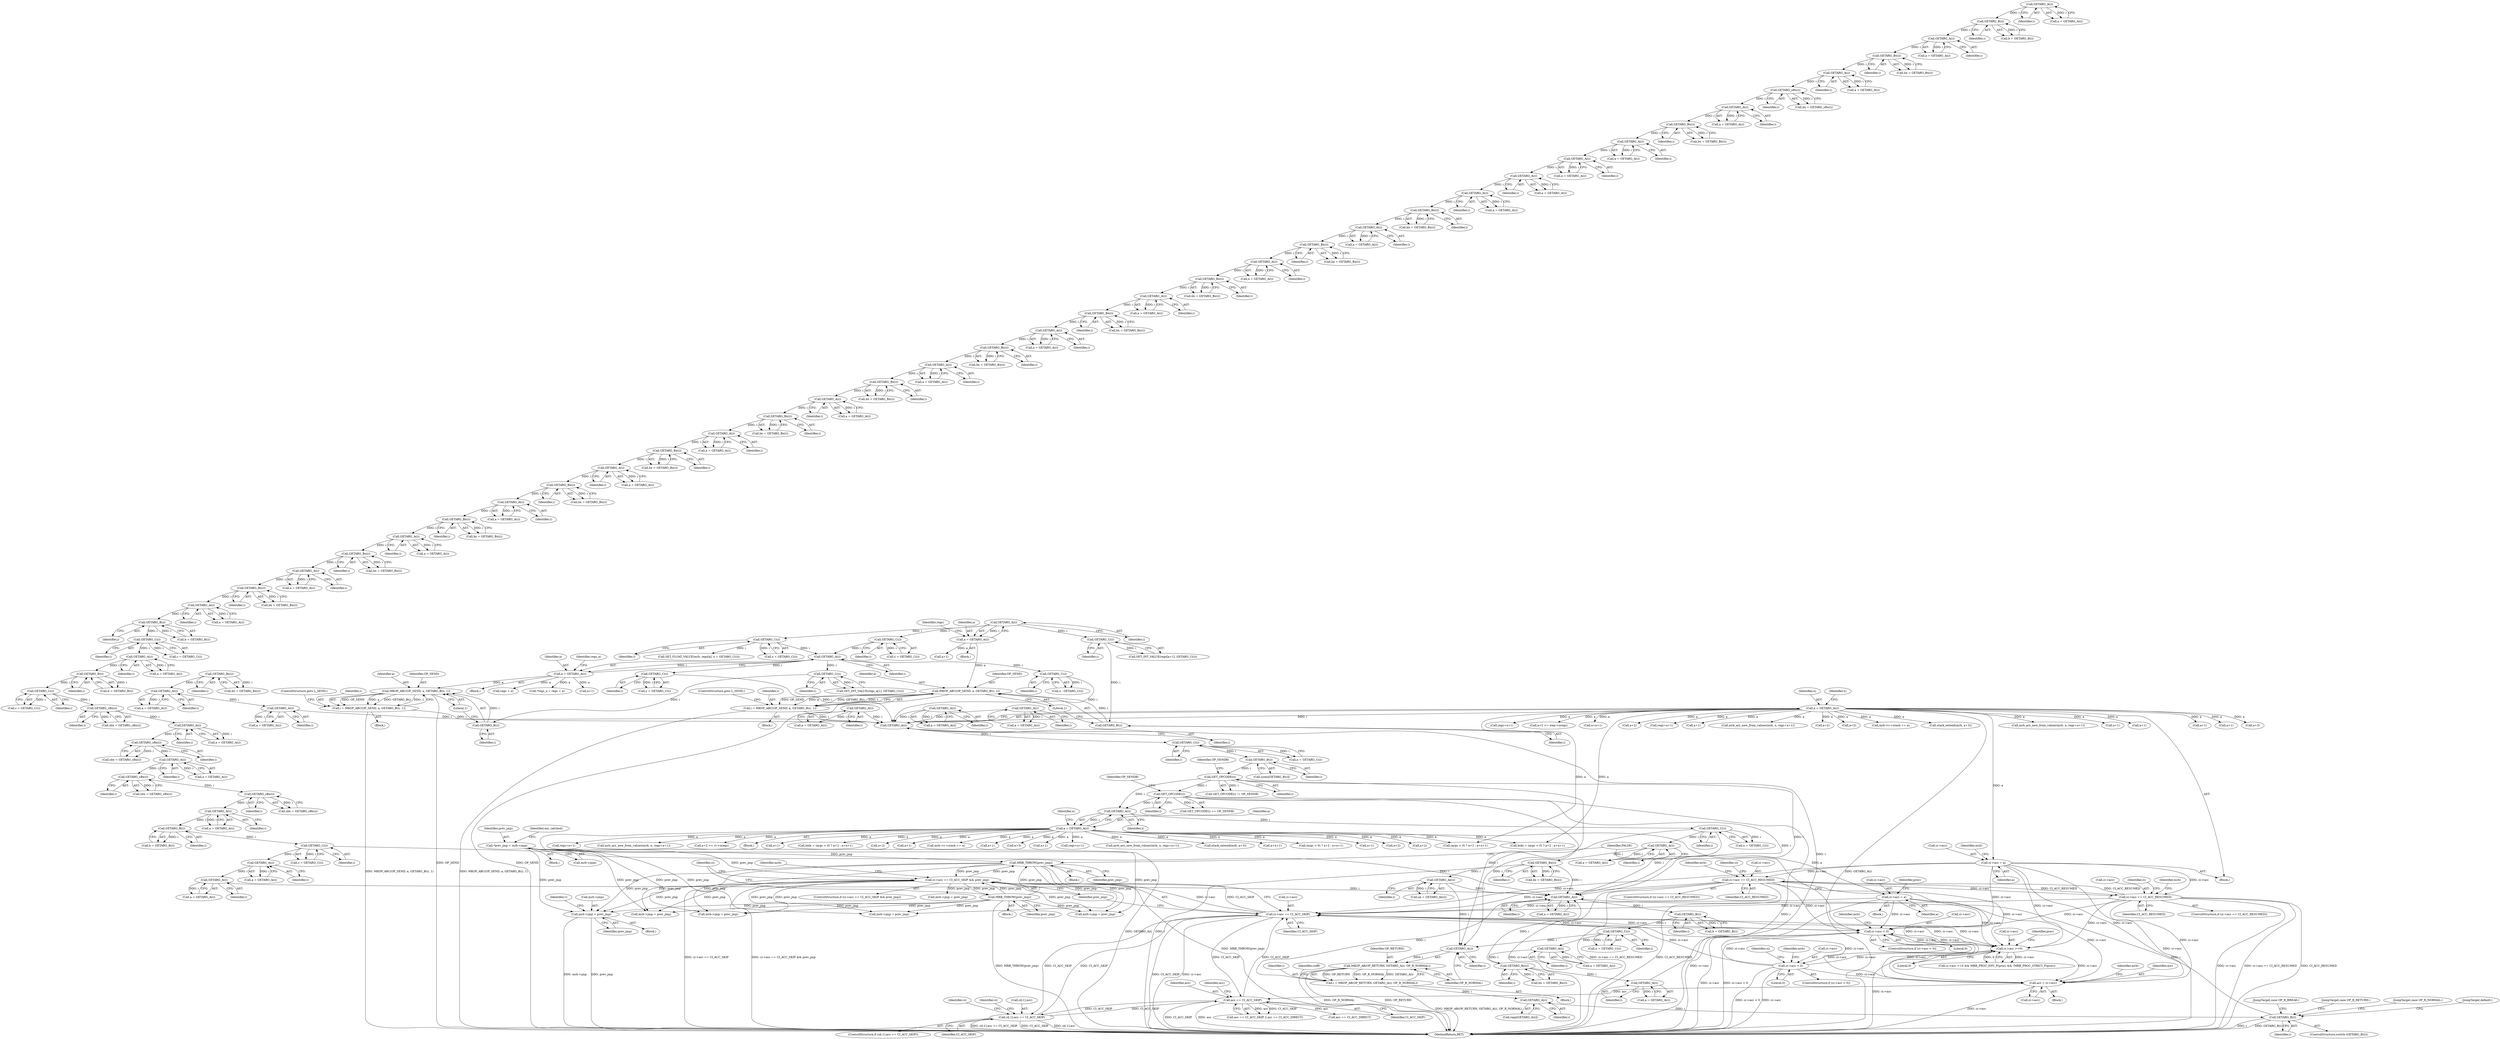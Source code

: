 digraph "0_mruby_1905091634a6a2925c911484434448e568330626@pointer" {
"1004433" [label="(Call,mrb->jmp = prev_jmp)"];
"1004236" [label="(Call,MRB_THROW(prev_jmp))"];
"1003679" [label="(Call,MRB_THROW(prev_jmp))"];
"1003666" [label="(Call,ci->acc == CI_ACC_SKIP && prev_jmp)"];
"1003667" [label="(Call,ci->acc == CI_ACC_SKIP)"];
"1004205" [label="(Call,ci->acc < 0)"];
"1001845" [label="(Call,ci->acc == CI_ACC_RESUMED)"];
"1001727" [label="(Call,ci->acc = a)"];
"1001449" [label="(Call,a = GETARG_A(i))"];
"1001451" [label="(Call,GETARG_A(i))"];
"1001438" [label="(Call,GETARG_A(i))"];
"1001225" [label="(Call,GETARG_A(i))"];
"1001117" [label="(Call,GETARG_Bx(i))"];
"1005565" [label="(Call,GETARG_C(i))"];
"1005539" [label="(Call,GETARG_A(i))"];
"1005513" [label="(Call,GETARG_C(i))"];
"1005448" [label="(Call,GETARG_A(i))"];
"1005468" [label="(Call,GETARG_C(i))"];
"1005620" [label="(Call,i = MKOP_ABC(OP_SEND, a, GETARG_B(i), 1))"];
"1005622" [label="(Call,MKOP_ABC(OP_SEND, a, GETARG_B(i), 1))"];
"1005537" [label="(Call,a = GETARG_A(i))"];
"1005625" [label="(Call,GETARG_B(i))"];
"1005618" [label="(Call,GETARG_C(i))"];
"1005357" [label="(Call,GETARG_A(i))"];
"1005525" [label="(Call,i = MKOP_ABC(OP_SEND, a, GETARG_B(i), 1))"];
"1005527" [label="(Call,MKOP_ABC(OP_SEND, a, GETARG_B(i), 1))"];
"1005446" [label="(Call,a = GETARG_A(i))"];
"1005530" [label="(Call,GETARG_B(i))"];
"1005523" [label="(Call,GETARG_C(i))"];
"1005610" [label="(Call,GETARG_C(i))"];
"1005065" [label="(Call,GETARG_A(i))"];
"1004897" [label="(Call,GETARG_A(i))"];
"1004774" [label="(Call,GETARG_Bx(i))"];
"1004769" [label="(Call,GETARG_A(i))"];
"1004510" [label="(Call,GETARG_C(i))"];
"1004505" [label="(Call,GETARG_B(i))"];
"1004500" [label="(Call,GETARG_A(i))"];
"1002797" [label="(Call,GETARG_Bx(i))"];
"1002792" [label="(Call,GETARG_A(i))"];
"1002253" [label="(Call,GETARG_C(i))"];
"1002248" [label="(Call,GETARG_A(i))"];
"1001515" [label="(Call,GET_OPCODE(i))"];
"1001500" [label="(Call,GETARG_B(i))"];
"1001456" [label="(Call,GETARG_C(i))"];
"1001801" [label="(Call,GET_OPCODE(i))"];
"1003041" [label="(Call,GETARG_Ax(i))"];
"1003500" [label="(Call,i = MKOP_AB(OP_RETURN, GETARG_A(i), OP_R_NORMAL))"];
"1003502" [label="(Call,MKOP_AB(OP_RETURN, GETARG_A(i), OP_R_NORMAL))"];
"1003504" [label="(Call,GETARG_A(i))"];
"1000999" [label="(Call,GETARG_C(i))"];
"1000994" [label="(Call,GETARG_B(i))"];
"1000989" [label="(Call,GETARG_A(i))"];
"1000903" [label="(Call,GETARG_sBx(i))"];
"1000885" [label="(Call,GETARG_sBx(i))"];
"1000880" [label="(Call,GETARG_A(i))"];
"1000863" [label="(Call,GETARG_sBx(i))"];
"1000858" [label="(Call,GETARG_A(i))"];
"1000848" [label="(Call,GETARG_sBx(i))"];
"1000807" [label="(Call,GETARG_C(i))"];
"1000802" [label="(Call,GETARG_B(i))"];
"1000797" [label="(Call,GETARG_A(i))"];
"1000756" [label="(Call,GETARG_C(i))"];
"1000751" [label="(Call,GETARG_B(i))"];
"1000746" [label="(Call,GETARG_A(i))"];
"1000726" [label="(Call,GETARG_Bx(i))"];
"1000721" [label="(Call,GETARG_A(i))"];
"1000694" [label="(Call,GETARG_Bx(i))"];
"1000689" [label="(Call,GETARG_A(i))"];
"1000673" [label="(Call,GETARG_Bx(i))"];
"1000668" [label="(Call,GETARG_A(i))"];
"1000640" [label="(Call,GETARG_Bx(i))"];
"1000635" [label="(Call,GETARG_A(i))"];
"1000619" [label="(Call,GETARG_Bx(i))"];
"1000614" [label="(Call,GETARG_A(i))"];
"1000589" [label="(Call,GETARG_Bx(i))"];
"1000584" [label="(Call,GETARG_A(i))"];
"1000569" [label="(Call,GETARG_Bx(i))"];
"1000564" [label="(Call,GETARG_A(i))"];
"1000544" [label="(Call,GETARG_Bx(i))"];
"1000539" [label="(Call,GETARG_A(i))"];
"1000526" [label="(Call,GETARG_Bx(i))"];
"1000521" [label="(Call,GETARG_A(i))"];
"1000503" [label="(Call,GETARG_Bx(i))"];
"1000498" [label="(Call,GETARG_A(i))"];
"1000483" [label="(Call,GETARG_Bx(i))"];
"1000478" [label="(Call,GETARG_A(i))"];
"1000458" [label="(Call,GETARG_Bx(i))"];
"1000453" [label="(Call,GETARG_A(i))"];
"1000442" [label="(Call,GETARG_A(i))"];
"1000431" [label="(Call,GETARG_A(i))"];
"1000417" [label="(Call,GETARG_A(i))"];
"1000403" [label="(Call,GETARG_Bx(i))"];
"1000398" [label="(Call,GETARG_A(i))"];
"1000386" [label="(Call,GETARG_sBx(i))"];
"1000381" [label="(Call,GETARG_A(i))"];
"1000353" [label="(Call,GETARG_Bx(i))"];
"1000348" [label="(Call,GETARG_A(i))"];
"1000334" [label="(Call,GETARG_B(i))"];
"1000329" [label="(Call,GETARG_A(i))"];
"1001105" [label="(Call,GETARG_A(i))"];
"1001089" [label="(Call,GETARG_A(i))"];
"1003888" [label="(Call,GETARG_B(i))"];
"1003882" [label="(Call,GETARG_A(i))"];
"1005211" [label="(Call,GETARG_A(i))"];
"1002652" [label="(Call,ci->acc == CI_ACC_RESUMED)"];
"1003957" [label="(Call,ci->acc < 0)"];
"1003894" [label="(Call,ci->acc >=0)"];
"1002729" [label="(Call,ci->acc = a)"];
"1002246" [label="(Call,a = GETARG_A(i))"];
"1004423" [label="(Call,acc == CI_ACC_SKIP)"];
"1004405" [label="(Call,acc = ci->acc)"];
"1004305" [label="(Call,ci[-1].acc == CI_ACC_SKIP)"];
"1000263" [label="(Call,*prev_jmp = mrb->jmp)"];
"1003671" [label="(Identifier,CI_ACC_SKIP)"];
"1005611" [label="(Identifier,i)"];
"1000443" [label="(Identifier,i)"];
"1003895" [label="(Call,ci->acc)"];
"1000458" [label="(Call,GETARG_Bx(i))"];
"1000386" [label="(Call,GETARG_sBx(i))"];
"1002275" [label="(Call,a+n+1)"];
"1000754" [label="(Call,c = GETARG_C(i))"];
"1000335" [label="(Identifier,i)"];
"1004407" [label="(Call,ci->acc)"];
"1000442" [label="(Call,GETARG_A(i))"];
"1000997" [label="(Call,c = GETARG_C(i))"];
"1000690" [label="(Identifier,i)"];
"1005538" [label="(Identifier,a)"];
"1002268" [label="(Call,(argc < 0) ? a+2 : a+n+1)"];
"1004774" [label="(Call,GETARG_Bx(i))"];
"1005446" [label="(Call,a = GETARG_A(i))"];
"1003667" [label="(Call,ci->acc == CI_ACC_SKIP)"];
"1004237" [label="(Identifier,prev_jmp)"];
"1000456" [label="(Call,bx = GETARG_Bx(i))"];
"1000880" [label="(Call,GETARG_A(i))"];
"1003889" [label="(Identifier,i)"];
"1005209" [label="(Call,a = GETARG_A(i))"];
"1003957" [label="(Call,ci->acc < 0)"];
"1001844" [label="(ControlStructure,if (ci->acc == CI_ACC_RESUMED))"];
"1005535" [label="(Block,)"];
"1000526" [label="(Call,GETARG_Bx(i))"];
"1002797" [label="(Call,GETARG_Bx(i))"];
"1004206" [label="(Call,ci->acc)"];
"1000429" [label="(Call,a = GETARG_A(i))"];
"1005565" [label="(Call,GETARG_C(i))"];
"1002651" [label="(ControlStructure,if (ci->acc == CI_ACC_RESUMED))"];
"1005533" [label="(ControlStructure,goto L_SEND;)"];
"1005619" [label="(Identifier,i)"];
"1005625" [label="(Call,GETARG_B(i))"];
"1000387" [label="(Identifier,i)"];
"1001731" [label="(Identifier,a)"];
"1001846" [label="(Call,ci->acc)"];
"1004304" [label="(ControlStructure,if (ci[-1].acc == CI_ACC_SKIP))"];
"1000886" [label="(Identifier,i)"];
"1001438" [label="(Call,GETARG_A(i))"];
"1005543" [label="(Identifier,regs_a)"];
"1000635" [label="(Call,GETARG_A(i))"];
"1000396" [label="(Call,a = GETARG_A(i))"];
"1000334" [label="(Call,GETARG_B(i))"];
"1005624" [label="(Identifier,a)"];
"1002653" [label="(Call,ci->acc)"];
"1001223" [label="(Call,a = GETARG_A(i))"];
"1000459" [label="(Identifier,i)"];
"1005211" [label="(Call,GETARG_A(i))"];
"1005532" [label="(Literal,1)"];
"1004305" [label="(Call,ci[-1].acc == CI_ACC_SKIP)"];
"1005537" [label="(Call,a = GETARG_A(i))"];
"1000636" [label="(Identifier,i)"];
"1003956" [label="(ControlStructure,if (ci->acc < 0))"];
"1001727" [label="(Call,ci->acc = a)"];
"1004439" [label="(Identifier,v)"];
"1000746" [label="(Call,GETARG_A(i))"];
"1000695" [label="(Identifier,i)"];
"1005552" [label="(Block,)"];
"1001439" [label="(Identifier,i)"];
"1000687" [label="(Call,a = GETARG_A(i))"];
"1005520" [label="(Call,a+1)"];
"1000666" [label="(Call,a = GETARG_A(i))"];
"1000808" [label="(Identifier,i)"];
"1001501" [label="(Identifier,i)"];
"1001478" [label="(Call,a+n+1)"];
"1001454" [label="(Call,n = GETARG_C(i))"];
"1000346" [label="(Call,a = GETARG_A(i))"];
"1004501" [label="(Identifier,i)"];
"1003506" [label="(Identifier,OP_R_NORMAL)"];
"1000617" [label="(Call,bx = GETARG_Bx(i))"];
"1005530" [label="(Call,GETARG_B(i))"];
"1005528" [label="(Identifier,OP_SEND)"];
"1004897" [label="(Call,GETARG_A(i))"];
"1000798" [label="(Identifier,i)"];
"1005618" [label="(Call,GETARG_C(i))"];
"1004231" [label="(Call,mrb->jmp = prev_jmp)"];
"1003501" [label="(Identifier,i)"];
"1001089" [label="(Call,GETARG_A(i))"];
"1005527" [label="(Call,MKOP_ABC(OP_SEND, a, GETARG_B(i), 1))"];
"1000454" [label="(Identifier,i)"];
"1001469" [label="(Call,bidx = (argc < 0) ? a+2 : a+n+1)"];
"1000863" [label="(Call,GETARG_sBx(i))"];
"1004425" [label="(Identifier,CI_ACC_SKIP)"];
"1002540" [label="(Call,a+1)"];
"1003041" [label="(Call,GETARG_Ax(i))"];
"1004772" [label="(Call,bx = GETARG_Bx(i))"];
"1000354" [label="(Identifier,i)"];
"1003673" [label="(Block,)"];
"1004500" [label="(Call,GETARG_A(i))"];
"1001475" [label="(Call,a+2)"];
"1003668" [label="(Call,ci->acc)"];
"1000501" [label="(Call,bx = GETARG_Bx(i))"];
"1000674" [label="(Identifier,i)"];
"1000749" [label="(Call,b = GETARG_B(i))"];
"1003511" [label="(Identifier,cioff)"];
"1001851" [label="(Call,mrb->jmp = prev_jmp)"];
"1003893" [label="(Call,ci->acc >=0 && MRB_PROC_ENV_P(proc) && !MRB_PROC_STRICT_P(proc))"];
"1005531" [label="(Identifier,i)"];
"1004506" [label="(Identifier,i)"];
"1004767" [label="(Call,a = GETARG_A(i))"];
"1005453" [label="(Identifier,regs)"];
"1005063" [label="(Call,a = GETARG_A(i))"];
"1000353" [label="(Call,GETARG_Bx(i))"];
"1005544" [label="(Call,regs + a)"];
"1004312" [label="(Identifier,CI_ACC_SKIP)"];
"1000797" [label="(Call,GETARG_A(i))"];
"1001225" [label="(Call,GETARG_A(i))"];
"1003901" [label="(Identifier,proc)"];
"1001103" [label="(Call,a = GETARG_A(i))"];
"1001853" [label="(Identifier,mrb)"];
"1005529" [label="(Identifier,a)"];
"1001517" [label="(Identifier,OP_SENDB)"];
"1000727" [label="(Identifier,i)"];
"1000757" [label="(Identifier,i)"];
"1000484" [label="(Identifier,i)"];
"1000567" [label="(Call,bx = GETARG_Bx(i))"];
"1005626" [label="(Identifier,i)"];
"1004079" [label="(JumpTarget,case OP_R_BREAK:)"];
"1005212" [label="(Identifier,i)"];
"1000272" [label="(Identifier,exc_catched)"];
"1004429" [label="(Block,)"];
"1000805" [label="(Call,c = GETARG_C(i))"];
"1005514" [label="(Identifier,i)"];
"1001450" [label="(Identifier,a)"];
"1003968" [label="(Identifier,ci)"];
"1000747" [label="(Identifier,i)"];
"1000519" [label="(Call,a = GETARG_A(i))"];
"1004398" [label="(Call,mrb->jmp = prev_jmp)"];
"1001226" [label="(Identifier,i)"];
"1001514" [label="(Call,GET_OPCODE(i) != OP_SENDB)"];
"1000612" [label="(Call,a = GETARG_A(i))"];
"1000404" [label="(Identifier,i)"];
"1002249" [label="(Identifier,i)"];
"1000322" [label="(Block,)"];
"1005542" [label="(Call,*regs_a = regs + a)"];
"1005447" [label="(Identifier,a)"];
"1000570" [label="(Identifier,i)"];
"1000330" [label="(Identifier,i)"];
"1000496" [label="(Call,a = GETARG_A(i))"];
"1001623" [label="(Call,regs+a+1)"];
"1001802" [label="(Identifier,i)"];
"1000542" [label="(Call,bx = GETARG_Bx(i))"];
"1002528" [label="(Call,a+2)"];
"1001106" [label="(Identifier,i)"];
"1001684" [label="(Call,a+1)"];
"1000537" [label="(Call,a = GETARG_A(i))"];
"1001849" [label="(Identifier,CI_ACC_RESUMED)"];
"1002499" [label="(Call,a+2)"];
"1000415" [label="(Call,a = GETARG_A(i))"];
"1000384" [label="(Call,bx = GETARG_sBx(i))"];
"1000235" [label="(Block,)"];
"1000904" [label="(Identifier,i)"];
"1000883" [label="(Call,sbx = GETARG_sBx(i))"];
"1002520" [label="(Call,regs+a+1)"];
"1000451" [label="(Call,a = GETARG_A(i))"];
"1002254" [label="(Identifier,i)"];
"1003672" [label="(Identifier,prev_jmp)"];
"1003504" [label="(Call,GETARG_A(i))"];
"1001516" [label="(Identifier,i)"];
"1005525" [label="(Call,i = MKOP_ABC(OP_SEND, a, GETARG_B(i), 1))"];
"1000440" [label="(Call,a = GETARG_A(i))"];
"1004424" [label="(Identifier,acc)"];
"1000995" [label="(Identifier,i)"];
"1000864" [label="(Identifier,i)"];
"1000856" [label="(Call,a = GETARG_A(i))"];
"1000719" [label="(Call,a = GETARG_A(i))"];
"1000499" [label="(Identifier,i)"];
"1000641" [label="(Identifier,i)"];
"1003503" [label="(Identifier,OP_RETURN)"];
"1004503" [label="(Call,b = GETARG_B(i))"];
"1000569" [label="(Call,GETARG_Bx(i))"];
"1002517" [label="(Call,mrb_ary_new_from_values(mrb, n, regs+a+1))"];
"1003665" [label="(ControlStructure,if (ci->acc == CI_ACC_SKIP && prev_jmp))"];
"1000587" [label="(Call,bx = GETARG_Bx(i))"];
"1000614" [label="(Call,GETARG_A(i))"];
"1000351" [label="(Call,bx = GETARG_Bx(i))"];
"1004775" [label="(Identifier,i)"];
"1000989" [label="(Call,GETARG_A(i))"];
"1000401" [label="(Call,bx = GETARG_Bx(i))"];
"1002498" [label="(Call,a+2 >= ci->nregs)"];
"1000562" [label="(Call,a = GETARG_A(i))"];
"1003882" [label="(Call,GETARG_A(i))"];
"1002728" [label="(Block,)"];
"1001000" [label="(Identifier,i)"];
"1004770" [label="(Identifier,i)"];
"1001661" [label="(Call,mrb_ary_new_from_values(mrb, n, regs+a+1))"];
"1001643" [label="(Call,a+2)"];
"1000589" [label="(Call,GETARG_Bx(i))"];
"1002248" [label="(Call,GETARG_A(i))"];
"1000584" [label="(Call,GETARG_A(i))"];
"1000724" [label="(Call,bx = GETARG_Bx(i))"];
"1001117" [label="(Call,GETARG_Bx(i))"];
"1000861" [label="(Call,sbx = GETARG_sBx(i))"];
"1000807" [label="(Call,GETARG_C(i))"];
"1003883" [label="(Identifier,i)"];
"1002244" [label="(Block,)"];
"1002514" [label="(Call,a+1)"];
"1002266" [label="(Call,bidx = (argc < 0) ? a+2 : a+n+1)"];
"1005506" [label="(Call,SET_FLOAT_VALUE(mrb, regs[a], x + GETARG_C(i)))"];
"1001672" [label="(Call,a+2)"];
"1001801" [label="(Call,GET_OPCODE(i))"];
"1001452" [label="(Identifier,i)"];
"1004505" [label="(Call,GETARG_B(i))"];
"1001803" [label="(Identifier,OP_SENDB)"];
"1001732" [label="(Call,mrb->c->stack += a)"];
"1004239" [label="(Identifier,FALSE)"];
"1002272" [label="(Call,a+2)"];
"1000504" [label="(Identifier,i)"];
"1000398" [label="(Call,GETARG_A(i))"];
"1001650" [label="(Call,stack_extend(mrb, a+3))"];
"1000481" [label="(Call,bx = GETARG_Bx(i))"];
"1005539" [label="(Call,GETARG_A(i))"];
"1005468" [label="(Call,GETARG_C(i))"];
"1000403" [label="(Call,GETARG_Bx(i))"];
"1000527" [label="(Identifier,i)"];
"1004205" [label="(Call,ci->acc < 0)"];
"1001105" [label="(Call,GETARG_A(i))"];
"1002729" [label="(Call,ci->acc = a)"];
"1002798" [label="(Identifier,i)"];
"1000668" [label="(Call,GETARG_A(i))"];
"1000544" [label="(Call,GETARG_Bx(i))"];
"1005466" [label="(Call,y = GETARG_C(i))"];
"1001451" [label="(Call,GETARG_A(i))"];
"1004413" [label="(Identifier,mrb)"];
"1001457" [label="(Identifier,i)"];
"1003682" [label="(Identifier,ci)"];
"1002478" [label="(Call,a+1)"];
"1000432" [label="(Identifier,i)"];
"1000994" [label="(Call,GETARG_B(i))"];
"1000332" [label="(Call,b = GETARG_B(i))"];
"1000849" [label="(Identifier,i)"];
"1004427" [label="(Identifier,acc)"];
"1004423" [label="(Call,acc == CI_ACC_SKIP)"];
"1004316" [label="(Identifier,ci)"];
"1004405" [label="(Call,acc = ci->acc)"];
"1001455" [label="(Identifier,n)"];
"1000901" [label="(Call,sbx = GETARG_sBx(i))"];
"1003505" [label="(Identifier,i)"];
"1005608" [label="(Call,x - GETARG_C(i))"];
"1005448" [label="(Call,GETARG_A(i))"];
"1000751" [label="(Call,GETARG_B(i))"];
"1005355" [label="(Call,a = GETARG_A(i))"];
"1002792" [label="(Call,GETARG_A(i))"];
"1000752" [label="(Identifier,i)"];
"1000878" [label="(Call,a = GETARG_A(i))"];
"1000329" [label="(Call,GETARG_A(i))"];
"1001800" [label="(Call,GET_OPCODE(i) == OP_SENDB)"];
"1004498" [label="(Call,a = GETARG_A(i))"];
"1004236" [label="(Call,MRB_THROW(prev_jmp))"];
"1000859" [label="(Identifier,i)"];
"1000565" [label="(Identifier,i)"];
"1000726" [label="(Call,GETARG_Bx(i))"];
"1005640" [label="(Call,a+1)"];
"1005540" [label="(Identifier,i)"];
"1005628" [label="(ControlStructure,goto L_SEND;)"];
"1001865" [label="(Identifier,ci)"];
"1005563" [label="(Call,y = GETARG_C(i))"];
"1000382" [label="(Identifier,i)"];
"1004437" [label="(Identifier,prev_jmp)"];
"1000846" [label="(Call,sbx = GETARG_sBx(i))"];
"1004210" [label="(Block,)"];
"1000903" [label="(Call,GETARG_sBx(i))"];
"1000379" [label="(Call,a = GETARG_A(i))"];
"1000263" [label="(Call,*prev_jmp = mrb->jmp)"];
"1004508" [label="(Call,n = GETARG_C(i))"];
"1003894" [label="(Call,ci->acc >=0)"];
"1003674" [label="(Call,mrb->jmp = prev_jmp)"];
"1004204" [label="(ControlStructure,if (ci->acc < 0))"];
"1000476" [label="(Call,a = GETARG_A(i))"];
"1000585" [label="(Identifier,i)"];
"1002582" [label="(Call,mrb->c->stack += a)"];
"1003887" [label="(ControlStructure,switch (GETARG_B(i)))"];
"1001447" [label="(Block,)"];
"1001498" [label="(Call,syms[GETARG_B(i)])"];
"1005623" [label="(Identifier,OP_SEND)"];
"1004898" [label="(Identifier,i)"];
"1002672" [label="(Identifier,ci)"];
"1000521" [label="(Call,GETARG_A(i))"];
"1002470" [label="(Call,a+1)"];
"1002252" [label="(Identifier,n)"];
"1005666" [label="(MethodReturn,RET)"];
"1002508" [label="(Call,a+3)"];
"1000478" [label="(Call,GETARG_A(i))"];
"1000431" [label="(Call,GETARG_A(i))"];
"1002253" [label="(Call,GETARG_C(i))"];
"1000479" [label="(Identifier,i)"];
"1000349" [label="(Identifier,i)"];
"1003680" [label="(Identifier,prev_jmp)"];
"1000545" [label="(Identifier,i)"];
"1001115" [label="(Call,bx = GETARG_Bx(i))"];
"1002522" [label="(Call,a+1)"];
"1004434" [label="(Call,mrb->jmp)"];
"1004510" [label="(Call,GETARG_C(i))"];
"1003502" [label="(Call,MKOP_AB(OP_RETURN, GETARG_A(i), OP_R_NORMAL))"];
"1005523" [label="(Call,GETARG_C(i))"];
"1002251" [label="(Call,n = GETARG_C(i))"];
"1001090" [label="(Identifier,i)"];
"1005511" [label="(Call,x + GETARG_C(i))"];
"1003888" [label="(Call,GETARG_B(i))"];
"1003042" [label="(Identifier,i)"];
"1000800" [label="(Call,b = GETARG_B(i))"];
"1001500" [label="(Call,GETARG_B(i))"];
"1002735" [label="(Identifier,proc)"];
"1005449" [label="(Identifier,i)"];
"1000640" [label="(Call,GETARG_Bx(i))"];
"1000453" [label="(Call,GETARG_A(i))"];
"1001449" [label="(Call,a = GETARG_A(i))"];
"1002476" [label="(Call,regs+a+1)"];
"1000802" [label="(Call,GETARG_B(i))"];
"1005357" [label="(Call,GETARG_A(i))"];
"1002473" [label="(Call,mrb_ary_new_from_values(mrb, n, regs+a+1))"];
"1000673" [label="(Call,GETARG_Bx(i))"];
"1003891" [label="(JumpTarget,case OP_R_RETURN:)"];
"1004422" [label="(Call,acc == CI_ACC_SKIP || acc == CI_ACC_DIRECT)"];
"1005517" [label="(Call,SET_INT_VALUE(regs[a+1], GETARG_C(i)))"];
"1000694" [label="(Call,GETARG_Bx(i))"];
"1003039" [label="(Call,ax = GETARG_Ax(i))"];
"1001620" [label="(Call,mrb_ary_new_from_values(mrb, n, regs+a+1))"];
"1004511" [label="(Identifier,i)"];
"1000858" [label="(Call,GETARG_A(i))"];
"1000722" [label="(Identifier,i)"];
"1005066" [label="(Identifier,i)"];
"1000744" [label="(Call,a = GETARG_A(i))"];
"1000881" [label="(Identifier,i)"];
"1000264" [label="(Identifier,prev_jmp)"];
"1000399" [label="(Identifier,i)"];
"1000848" [label="(Call,GETARG_sBx(i))"];
"1000503" [label="(Call,GETARG_Bx(i))"];
"1000417" [label="(Call,GETARG_A(i))"];
"1000689" [label="(Call,GETARG_A(i))"];
"1000615" [label="(Identifier,i)"];
"1003898" [label="(Literal,0)"];
"1000498" [label="(Call,GETARG_A(i))"];
"1001666" [label="(Call,a+1)"];
"1002790" [label="(Call,a = GETARG_A(i))"];
"1001456" [label="(Call,GETARG_C(i))"];
"1002793" [label="(Identifier,i)"];
"1002733" [label="(Identifier,a)"];
"1003679" [label="(Call,MRB_THROW(prev_jmp))"];
"1005524" [label="(Identifier,i)"];
"1001728" [label="(Call,ci->acc)"];
"1003964" [label="(Identifier,mrb)"];
"1002246" [label="(Call,a = GETARG_A(i))"];
"1004769" [label="(Call,GETARG_A(i))"];
"1001735" [label="(Identifier,mrb)"];
"1000564" [label="(Call,GETARG_A(i))"];
"1000669" [label="(Identifier,i)"];
"1004327" [label="(Identifier,ci)"];
"1000756" [label="(Call,GETARG_C(i))"];
"1003666" [label="(Call,ci->acc == CI_ACC_SKIP && prev_jmp)"];
"1000265" [label="(Call,mrb->jmp)"];
"1000671" [label="(Call,bx = GETARG_Bx(i))"];
"1000524" [label="(Call,bx = GETARG_Bx(i))"];
"1000885" [label="(Call,GETARG_sBx(i))"];
"1003958" [label="(Call,ci->acc)"];
"1000381" [label="(Call,GETARG_A(i))"];
"1005444" [label="(Block,)"];
"1001515" [label="(Call,GET_OPCODE(i))"];
"1000999" [label="(Call,GETARG_C(i))"];
"1000418" [label="(Identifier,i)"];
"1000327" [label="(Call,a = GETARG_A(i))"];
"1002652" [label="(Call,ci->acc == CI_ACC_RESUMED)"];
"1001658" [label="(Call,a+1)"];
"1003500" [label="(Call,i = MKOP_AB(OP_RETURN, GETARG_A(i), OP_R_NORMAL))"];
"1004895" [label="(Call,a = GETARG_A(i))"];
"1000692" [label="(Call,bx = GETARG_Bx(i))"];
"1000721" [label="(Call,GETARG_A(i))"];
"1004433" [label="(Call,mrb->jmp = prev_jmp)"];
"1004209" [label="(Literal,0)"];
"1005065" [label="(Call,GETARG_A(i))"];
"1003676" [label="(Identifier,mrb)"];
"1002247" [label="(Identifier,a)"];
"1002795" [label="(Call,bx = GETARG_Bx(i))"];
"1000582" [label="(Call,a = GETARG_A(i))"];
"1005620" [label="(Call,i = MKOP_ABC(OP_SEND, a, GETARG_B(i), 1))"];
"1000540" [label="(Identifier,i)"];
"1001471" [label="(Call,(argc < 0) ? a+2 : a+n+1)"];
"1005469" [label="(Identifier,i)"];
"1001625" [label="(Call,a+1)"];
"1000803" [label="(Identifier,i)"];
"1000795" [label="(Call,a = GETARG_A(i))"];
"1003979" [label="(JumpTarget,case OP_R_NORMAL:)"];
"1001617" [label="(Call,a+1)"];
"1005566" [label="(Identifier,i)"];
"1004406" [label="(Identifier,acc)"];
"1004339" [label="(JumpTarget,default:)"];
"1004426" [label="(Call,acc == CI_ACC_DIRECT)"];
"1000638" [label="(Call,bx = GETARG_Bx(i))"];
"1005627" [label="(Literal,1)"];
"1003867" [label="(Block,)"];
"1000620" [label="(Identifier,i)"];
"1000987" [label="(Call,a = GETARG_A(i))"];
"1005526" [label="(Identifier,i)"];
"1000619" [label="(Call,GETARG_Bx(i))"];
"1003961" [label="(Literal,0)"];
"1000522" [label="(Identifier,i)"];
"1000483" [label="(Call,GETARG_Bx(i))"];
"1003880" [label="(Call,regs[GETARG_A(i)])"];
"1001845" [label="(Call,ci->acc == CI_ACC_RESUMED)"];
"1005622" [label="(Call,MKOP_ABC(OP_SEND, a, GETARG_B(i), 1))"];
"1000539" [label="(Call,GETARG_A(i))"];
"1005455" [label="(Block,)"];
"1000990" [label="(Identifier,i)"];
"1000633" [label="(Call,a = GETARG_A(i))"];
"1002506" [label="(Call,stack_extend(mrb, a+3))"];
"1001652" [label="(Call,a+3)"];
"1000590" [label="(Identifier,i)"];
"1005513" [label="(Call,GETARG_C(i))"];
"1000992" [label="(Call,b = GETARG_B(i))"];
"1002656" [label="(Identifier,CI_ACC_RESUMED)"];
"1001087" [label="(Call,a = GETARG_A(i))"];
"1005610" [label="(Call,GETARG_C(i))"];
"1001664" [label="(Call,regs+a+1)"];
"1000348" [label="(Call,GETARG_A(i))"];
"1004212" [label="(Identifier,mrb)"];
"1001642" [label="(Call,a+2 >= irep->nregs)"];
"1005614" [label="(Call,SET_INT_VALUE(regs_a[1], GETARG_C(i)))"];
"1005358" [label="(Identifier,i)"];
"1002658" [label="(Call,mrb->jmp = prev_jmp)"];
"1001436" [label="(Call,a = GETARG_A(i))"];
"1004306" [label="(Call,ci[-1].acc)"];
"1002730" [label="(Call,ci->acc)"];
"1001118" [label="(Identifier,i)"];
"1002660" [label="(Identifier,mrb)"];
"1005621" [label="(Identifier,i)"];
"1004433" -> "1004429"  [label="AST: "];
"1004433" -> "1004437"  [label="CFG: "];
"1004434" -> "1004433"  [label="AST: "];
"1004437" -> "1004433"  [label="AST: "];
"1004439" -> "1004433"  [label="CFG: "];
"1004433" -> "1005666"  [label="DDG: mrb->jmp"];
"1004433" -> "1005666"  [label="DDG: prev_jmp"];
"1004236" -> "1004433"  [label="DDG: prev_jmp"];
"1003679" -> "1004433"  [label="DDG: prev_jmp"];
"1003666" -> "1004433"  [label="DDG: prev_jmp"];
"1000263" -> "1004433"  [label="DDG: prev_jmp"];
"1004236" -> "1004210"  [label="AST: "];
"1004236" -> "1004237"  [label="CFG: "];
"1004237" -> "1004236"  [label="AST: "];
"1004239" -> "1004236"  [label="CFG: "];
"1004236" -> "1005666"  [label="DDG: MRB_THROW(prev_jmp)"];
"1004236" -> "1001851"  [label="DDG: prev_jmp"];
"1004236" -> "1002658"  [label="DDG: prev_jmp"];
"1004236" -> "1003666"  [label="DDG: prev_jmp"];
"1004236" -> "1004231"  [label="DDG: prev_jmp"];
"1003679" -> "1004236"  [label="DDG: prev_jmp"];
"1003666" -> "1004236"  [label="DDG: prev_jmp"];
"1000263" -> "1004236"  [label="DDG: prev_jmp"];
"1004236" -> "1004398"  [label="DDG: prev_jmp"];
"1003679" -> "1003673"  [label="AST: "];
"1003679" -> "1003680"  [label="CFG: "];
"1003680" -> "1003679"  [label="AST: "];
"1003682" -> "1003679"  [label="CFG: "];
"1003679" -> "1005666"  [label="DDG: MRB_THROW(prev_jmp)"];
"1003679" -> "1001851"  [label="DDG: prev_jmp"];
"1003679" -> "1002658"  [label="DDG: prev_jmp"];
"1003679" -> "1003666"  [label="DDG: prev_jmp"];
"1003666" -> "1003679"  [label="DDG: prev_jmp"];
"1003679" -> "1004231"  [label="DDG: prev_jmp"];
"1003679" -> "1004398"  [label="DDG: prev_jmp"];
"1003666" -> "1003665"  [label="AST: "];
"1003666" -> "1003667"  [label="CFG: "];
"1003666" -> "1003672"  [label="CFG: "];
"1003667" -> "1003666"  [label="AST: "];
"1003672" -> "1003666"  [label="AST: "];
"1003676" -> "1003666"  [label="CFG: "];
"1003682" -> "1003666"  [label="CFG: "];
"1003666" -> "1005666"  [label="DDG: ci->acc == CI_ACC_SKIP"];
"1003666" -> "1005666"  [label="DDG: ci->acc == CI_ACC_SKIP && prev_jmp"];
"1003666" -> "1001851"  [label="DDG: prev_jmp"];
"1003666" -> "1002658"  [label="DDG: prev_jmp"];
"1003667" -> "1003666"  [label="DDG: ci->acc"];
"1003667" -> "1003666"  [label="DDG: CI_ACC_SKIP"];
"1000263" -> "1003666"  [label="DDG: prev_jmp"];
"1003666" -> "1003674"  [label="DDG: prev_jmp"];
"1003666" -> "1004231"  [label="DDG: prev_jmp"];
"1003666" -> "1004398"  [label="DDG: prev_jmp"];
"1003667" -> "1003671"  [label="CFG: "];
"1003668" -> "1003667"  [label="AST: "];
"1003671" -> "1003667"  [label="AST: "];
"1003672" -> "1003667"  [label="CFG: "];
"1003667" -> "1005666"  [label="DDG: CI_ACC_SKIP"];
"1003667" -> "1005666"  [label="DDG: ci->acc"];
"1004205" -> "1003667"  [label="DDG: ci->acc"];
"1001845" -> "1003667"  [label="DDG: ci->acc"];
"1003957" -> "1003667"  [label="DDG: ci->acc"];
"1002729" -> "1003667"  [label="DDG: ci->acc"];
"1002652" -> "1003667"  [label="DDG: ci->acc"];
"1001727" -> "1003667"  [label="DDG: ci->acc"];
"1003894" -> "1003667"  [label="DDG: ci->acc"];
"1004423" -> "1003667"  [label="DDG: CI_ACC_SKIP"];
"1004305" -> "1003667"  [label="DDG: CI_ACC_SKIP"];
"1003667" -> "1003894"  [label="DDG: ci->acc"];
"1003667" -> "1004205"  [label="DDG: ci->acc"];
"1003667" -> "1004305"  [label="DDG: CI_ACC_SKIP"];
"1003667" -> "1004405"  [label="DDG: ci->acc"];
"1003667" -> "1004423"  [label="DDG: CI_ACC_SKIP"];
"1004205" -> "1004204"  [label="AST: "];
"1004205" -> "1004209"  [label="CFG: "];
"1004206" -> "1004205"  [label="AST: "];
"1004209" -> "1004205"  [label="AST: "];
"1004212" -> "1004205"  [label="CFG: "];
"1004239" -> "1004205"  [label="CFG: "];
"1004205" -> "1005666"  [label="DDG: ci->acc"];
"1004205" -> "1005666"  [label="DDG: ci->acc < 0"];
"1004205" -> "1003894"  [label="DDG: ci->acc"];
"1001845" -> "1004205"  [label="DDG: ci->acc"];
"1003957" -> "1004205"  [label="DDG: ci->acc"];
"1002729" -> "1004205"  [label="DDG: ci->acc"];
"1002652" -> "1004205"  [label="DDG: ci->acc"];
"1001727" -> "1004205"  [label="DDG: ci->acc"];
"1003894" -> "1004205"  [label="DDG: ci->acc"];
"1004205" -> "1004405"  [label="DDG: ci->acc"];
"1001845" -> "1001844"  [label="AST: "];
"1001845" -> "1001849"  [label="CFG: "];
"1001846" -> "1001845"  [label="AST: "];
"1001849" -> "1001845"  [label="AST: "];
"1001853" -> "1001845"  [label="CFG: "];
"1001865" -> "1001845"  [label="CFG: "];
"1001845" -> "1005666"  [label="DDG: ci->acc"];
"1001845" -> "1005666"  [label="DDG: ci->acc == CI_ACC_RESUMED"];
"1001845" -> "1005666"  [label="DDG: CI_ACC_RESUMED"];
"1001727" -> "1001845"  [label="DDG: ci->acc"];
"1002652" -> "1001845"  [label="DDG: CI_ACC_RESUMED"];
"1001845" -> "1002652"  [label="DDG: ci->acc"];
"1001845" -> "1002652"  [label="DDG: CI_ACC_RESUMED"];
"1001845" -> "1003894"  [label="DDG: ci->acc"];
"1001845" -> "1004405"  [label="DDG: ci->acc"];
"1001727" -> "1001447"  [label="AST: "];
"1001727" -> "1001731"  [label="CFG: "];
"1001728" -> "1001727"  [label="AST: "];
"1001731" -> "1001727"  [label="AST: "];
"1001735" -> "1001727"  [label="CFG: "];
"1001727" -> "1005666"  [label="DDG: ci->acc"];
"1001449" -> "1001727"  [label="DDG: a"];
"1001727" -> "1002652"  [label="DDG: ci->acc"];
"1001727" -> "1003894"  [label="DDG: ci->acc"];
"1001727" -> "1004405"  [label="DDG: ci->acc"];
"1001449" -> "1001447"  [label="AST: "];
"1001449" -> "1001451"  [label="CFG: "];
"1001450" -> "1001449"  [label="AST: "];
"1001451" -> "1001449"  [label="AST: "];
"1001455" -> "1001449"  [label="CFG: "];
"1001449" -> "1005666"  [label="DDG: GETARG_A(i)"];
"1001451" -> "1001449"  [label="DDG: i"];
"1001449" -> "1001469"  [label="DDG: a"];
"1001449" -> "1001471"  [label="DDG: a"];
"1001449" -> "1001475"  [label="DDG: a"];
"1001449" -> "1001478"  [label="DDG: a"];
"1001449" -> "1001617"  [label="DDG: a"];
"1001449" -> "1001620"  [label="DDG: a"];
"1001449" -> "1001623"  [label="DDG: a"];
"1001449" -> "1001625"  [label="DDG: a"];
"1001449" -> "1001642"  [label="DDG: a"];
"1001449" -> "1001643"  [label="DDG: a"];
"1001449" -> "1001650"  [label="DDG: a"];
"1001449" -> "1001652"  [label="DDG: a"];
"1001449" -> "1001658"  [label="DDG: a"];
"1001449" -> "1001661"  [label="DDG: a"];
"1001449" -> "1001664"  [label="DDG: a"];
"1001449" -> "1001666"  [label="DDG: a"];
"1001449" -> "1001672"  [label="DDG: a"];
"1001449" -> "1001684"  [label="DDG: a"];
"1001449" -> "1001732"  [label="DDG: a"];
"1001451" -> "1001452"  [label="CFG: "];
"1001452" -> "1001451"  [label="AST: "];
"1001438" -> "1001451"  [label="DDG: i"];
"1005565" -> "1001451"  [label="DDG: i"];
"1005620" -> "1001451"  [label="DDG: i"];
"1005357" -> "1001451"  [label="DDG: i"];
"1005525" -> "1001451"  [label="DDG: i"];
"1005610" -> "1001451"  [label="DDG: i"];
"1005065" -> "1001451"  [label="DDG: i"];
"1004897" -> "1001451"  [label="DDG: i"];
"1005211" -> "1001451"  [label="DDG: i"];
"1001451" -> "1001456"  [label="DDG: i"];
"1001438" -> "1001436"  [label="AST: "];
"1001438" -> "1001439"  [label="CFG: "];
"1001439" -> "1001438"  [label="AST: "];
"1001436" -> "1001438"  [label="CFG: "];
"1001438" -> "1001436"  [label="DDG: i"];
"1001225" -> "1001438"  [label="DDG: i"];
"1001225" -> "1001223"  [label="AST: "];
"1001225" -> "1001226"  [label="CFG: "];
"1001226" -> "1001225"  [label="AST: "];
"1001223" -> "1001225"  [label="CFG: "];
"1001225" -> "1001223"  [label="DDG: i"];
"1001117" -> "1001225"  [label="DDG: i"];
"1001117" -> "1001115"  [label="AST: "];
"1001117" -> "1001118"  [label="CFG: "];
"1001118" -> "1001117"  [label="AST: "];
"1001115" -> "1001117"  [label="CFG: "];
"1001117" -> "1001115"  [label="DDG: i"];
"1005565" -> "1005563"  [label="AST: "];
"1005565" -> "1005566"  [label="CFG: "];
"1005566" -> "1005565"  [label="AST: "];
"1005563" -> "1005565"  [label="CFG: "];
"1005565" -> "1005563"  [label="DDG: i"];
"1005539" -> "1005565"  [label="DDG: i"];
"1005539" -> "1005537"  [label="AST: "];
"1005539" -> "1005540"  [label="CFG: "];
"1005540" -> "1005539"  [label="AST: "];
"1005537" -> "1005539"  [label="CFG: "];
"1005539" -> "1005537"  [label="DDG: i"];
"1005513" -> "1005539"  [label="DDG: i"];
"1005468" -> "1005539"  [label="DDG: i"];
"1005539" -> "1005610"  [label="DDG: i"];
"1005539" -> "1005618"  [label="DDG: i"];
"1005513" -> "1005511"  [label="AST: "];
"1005513" -> "1005514"  [label="CFG: "];
"1005514" -> "1005513"  [label="AST: "];
"1005511" -> "1005513"  [label="CFG: "];
"1005513" -> "1005506"  [label="DDG: i"];
"1005513" -> "1005511"  [label="DDG: i"];
"1005448" -> "1005513"  [label="DDG: i"];
"1005448" -> "1005446"  [label="AST: "];
"1005448" -> "1005449"  [label="CFG: "];
"1005449" -> "1005448"  [label="AST: "];
"1005446" -> "1005448"  [label="CFG: "];
"1005448" -> "1005446"  [label="DDG: i"];
"1005448" -> "1005468"  [label="DDG: i"];
"1005448" -> "1005523"  [label="DDG: i"];
"1005468" -> "1005466"  [label="AST: "];
"1005468" -> "1005469"  [label="CFG: "];
"1005469" -> "1005468"  [label="AST: "];
"1005466" -> "1005468"  [label="CFG: "];
"1005468" -> "1005466"  [label="DDG: i"];
"1005620" -> "1005552"  [label="AST: "];
"1005620" -> "1005622"  [label="CFG: "];
"1005621" -> "1005620"  [label="AST: "];
"1005622" -> "1005620"  [label="AST: "];
"1005628" -> "1005620"  [label="CFG: "];
"1005620" -> "1005666"  [label="DDG: MKOP_ABC(OP_SEND, a, GETARG_B(i), 1)"];
"1005622" -> "1005620"  [label="DDG: OP_SEND"];
"1005622" -> "1005620"  [label="DDG: a"];
"1005622" -> "1005620"  [label="DDG: GETARG_B(i)"];
"1005622" -> "1005620"  [label="DDG: 1"];
"1005622" -> "1005627"  [label="CFG: "];
"1005623" -> "1005622"  [label="AST: "];
"1005624" -> "1005622"  [label="AST: "];
"1005625" -> "1005622"  [label="AST: "];
"1005627" -> "1005622"  [label="AST: "];
"1005622" -> "1005666"  [label="DDG: OP_SEND"];
"1005537" -> "1005622"  [label="DDG: a"];
"1005625" -> "1005622"  [label="DDG: i"];
"1005537" -> "1005535"  [label="AST: "];
"1005538" -> "1005537"  [label="AST: "];
"1005543" -> "1005537"  [label="CFG: "];
"1005537" -> "1005542"  [label="DDG: a"];
"1005537" -> "1005544"  [label="DDG: a"];
"1005537" -> "1005640"  [label="DDG: a"];
"1005625" -> "1005626"  [label="CFG: "];
"1005626" -> "1005625"  [label="AST: "];
"1005627" -> "1005625"  [label="CFG: "];
"1005618" -> "1005625"  [label="DDG: i"];
"1005618" -> "1005614"  [label="AST: "];
"1005618" -> "1005619"  [label="CFG: "];
"1005619" -> "1005618"  [label="AST: "];
"1005614" -> "1005618"  [label="CFG: "];
"1005618" -> "1005614"  [label="DDG: i"];
"1005357" -> "1005355"  [label="AST: "];
"1005357" -> "1005358"  [label="CFG: "];
"1005358" -> "1005357"  [label="AST: "];
"1005355" -> "1005357"  [label="CFG: "];
"1005357" -> "1005355"  [label="DDG: i"];
"1005525" -> "1005455"  [label="AST: "];
"1005525" -> "1005527"  [label="CFG: "];
"1005526" -> "1005525"  [label="AST: "];
"1005527" -> "1005525"  [label="AST: "];
"1005533" -> "1005525"  [label="CFG: "];
"1005525" -> "1005666"  [label="DDG: MKOP_ABC(OP_SEND, a, GETARG_B(i), 1)"];
"1005527" -> "1005525"  [label="DDG: OP_SEND"];
"1005527" -> "1005525"  [label="DDG: a"];
"1005527" -> "1005525"  [label="DDG: GETARG_B(i)"];
"1005527" -> "1005525"  [label="DDG: 1"];
"1005527" -> "1005532"  [label="CFG: "];
"1005528" -> "1005527"  [label="AST: "];
"1005529" -> "1005527"  [label="AST: "];
"1005530" -> "1005527"  [label="AST: "];
"1005532" -> "1005527"  [label="AST: "];
"1005527" -> "1005666"  [label="DDG: OP_SEND"];
"1005446" -> "1005527"  [label="DDG: a"];
"1005530" -> "1005527"  [label="DDG: i"];
"1005446" -> "1005444"  [label="AST: "];
"1005447" -> "1005446"  [label="AST: "];
"1005453" -> "1005446"  [label="CFG: "];
"1005446" -> "1005520"  [label="DDG: a"];
"1005530" -> "1005531"  [label="CFG: "];
"1005531" -> "1005530"  [label="AST: "];
"1005532" -> "1005530"  [label="CFG: "];
"1005523" -> "1005530"  [label="DDG: i"];
"1005523" -> "1005517"  [label="AST: "];
"1005523" -> "1005524"  [label="CFG: "];
"1005524" -> "1005523"  [label="AST: "];
"1005517" -> "1005523"  [label="CFG: "];
"1005523" -> "1005517"  [label="DDG: i"];
"1005610" -> "1005608"  [label="AST: "];
"1005610" -> "1005611"  [label="CFG: "];
"1005611" -> "1005610"  [label="AST: "];
"1005608" -> "1005610"  [label="CFG: "];
"1005610" -> "1005608"  [label="DDG: i"];
"1005065" -> "1005063"  [label="AST: "];
"1005065" -> "1005066"  [label="CFG: "];
"1005066" -> "1005065"  [label="AST: "];
"1005063" -> "1005065"  [label="CFG: "];
"1005065" -> "1005063"  [label="DDG: i"];
"1004897" -> "1004895"  [label="AST: "];
"1004897" -> "1004898"  [label="CFG: "];
"1004898" -> "1004897"  [label="AST: "];
"1004895" -> "1004897"  [label="CFG: "];
"1004897" -> "1004895"  [label="DDG: i"];
"1004774" -> "1004897"  [label="DDG: i"];
"1004774" -> "1004772"  [label="AST: "];
"1004774" -> "1004775"  [label="CFG: "];
"1004775" -> "1004774"  [label="AST: "];
"1004772" -> "1004774"  [label="CFG: "];
"1004774" -> "1004500"  [label="DDG: i"];
"1004774" -> "1004772"  [label="DDG: i"];
"1004769" -> "1004774"  [label="DDG: i"];
"1004769" -> "1004767"  [label="AST: "];
"1004769" -> "1004770"  [label="CFG: "];
"1004770" -> "1004769"  [label="AST: "];
"1004767" -> "1004769"  [label="CFG: "];
"1004769" -> "1004767"  [label="DDG: i"];
"1004510" -> "1004769"  [label="DDG: i"];
"1004510" -> "1004508"  [label="AST: "];
"1004510" -> "1004511"  [label="CFG: "];
"1004511" -> "1004510"  [label="AST: "];
"1004508" -> "1004510"  [label="CFG: "];
"1004510" -> "1003504"  [label="DDG: i"];
"1004510" -> "1004508"  [label="DDG: i"];
"1004505" -> "1004510"  [label="DDG: i"];
"1004505" -> "1004503"  [label="AST: "];
"1004505" -> "1004506"  [label="CFG: "];
"1004506" -> "1004505"  [label="AST: "];
"1004503" -> "1004505"  [label="CFG: "];
"1004505" -> "1004503"  [label="DDG: i"];
"1004500" -> "1004505"  [label="DDG: i"];
"1004500" -> "1004498"  [label="AST: "];
"1004500" -> "1004501"  [label="CFG: "];
"1004501" -> "1004500"  [label="AST: "];
"1004498" -> "1004500"  [label="CFG: "];
"1004500" -> "1004498"  [label="DDG: i"];
"1002797" -> "1004500"  [label="DDG: i"];
"1001515" -> "1004500"  [label="DDG: i"];
"1002253" -> "1004500"  [label="DDG: i"];
"1003041" -> "1004500"  [label="DDG: i"];
"1003500" -> "1004500"  [label="DDG: i"];
"1000999" -> "1004500"  [label="DDG: i"];
"1001105" -> "1004500"  [label="DDG: i"];
"1001801" -> "1004500"  [label="DDG: i"];
"1003888" -> "1004500"  [label="DDG: i"];
"1002797" -> "1002795"  [label="AST: "];
"1002797" -> "1002798"  [label="CFG: "];
"1002798" -> "1002797"  [label="AST: "];
"1002795" -> "1002797"  [label="CFG: "];
"1002797" -> "1002795"  [label="DDG: i"];
"1002792" -> "1002797"  [label="DDG: i"];
"1002797" -> "1003041"  [label="DDG: i"];
"1002792" -> "1002790"  [label="AST: "];
"1002792" -> "1002793"  [label="CFG: "];
"1002793" -> "1002792"  [label="AST: "];
"1002790" -> "1002792"  [label="CFG: "];
"1002792" -> "1002790"  [label="DDG: i"];
"1002253" -> "1002792"  [label="DDG: i"];
"1002253" -> "1002251"  [label="AST: "];
"1002253" -> "1002254"  [label="CFG: "];
"1002254" -> "1002253"  [label="AST: "];
"1002251" -> "1002253"  [label="CFG: "];
"1002253" -> "1005666"  [label="DDG: i"];
"1002253" -> "1002251"  [label="DDG: i"];
"1002248" -> "1002253"  [label="DDG: i"];
"1002248" -> "1002246"  [label="AST: "];
"1002248" -> "1002249"  [label="CFG: "];
"1002249" -> "1002248"  [label="AST: "];
"1002246" -> "1002248"  [label="CFG: "];
"1002248" -> "1002246"  [label="DDG: i"];
"1001515" -> "1002248"  [label="DDG: i"];
"1001801" -> "1002248"  [label="DDG: i"];
"1001515" -> "1001514"  [label="AST: "];
"1001515" -> "1001516"  [label="CFG: "];
"1001516" -> "1001515"  [label="AST: "];
"1001517" -> "1001515"  [label="CFG: "];
"1001515" -> "1001514"  [label="DDG: i"];
"1001500" -> "1001515"  [label="DDG: i"];
"1001515" -> "1001801"  [label="DDG: i"];
"1001515" -> "1003504"  [label="DDG: i"];
"1001500" -> "1001498"  [label="AST: "];
"1001500" -> "1001501"  [label="CFG: "];
"1001501" -> "1001500"  [label="AST: "];
"1001498" -> "1001500"  [label="CFG: "];
"1001456" -> "1001500"  [label="DDG: i"];
"1001456" -> "1001454"  [label="AST: "];
"1001456" -> "1001457"  [label="CFG: "];
"1001457" -> "1001456"  [label="AST: "];
"1001454" -> "1001456"  [label="CFG: "];
"1001456" -> "1001454"  [label="DDG: i"];
"1001801" -> "1001800"  [label="AST: "];
"1001801" -> "1001802"  [label="CFG: "];
"1001802" -> "1001801"  [label="AST: "];
"1001803" -> "1001801"  [label="CFG: "];
"1001801" -> "1005666"  [label="DDG: i"];
"1001801" -> "1001800"  [label="DDG: i"];
"1001801" -> "1003504"  [label="DDG: i"];
"1003041" -> "1003039"  [label="AST: "];
"1003041" -> "1003042"  [label="CFG: "];
"1003042" -> "1003041"  [label="AST: "];
"1003039" -> "1003041"  [label="CFG: "];
"1003041" -> "1003039"  [label="DDG: i"];
"1003041" -> "1003504"  [label="DDG: i"];
"1003500" -> "1000322"  [label="AST: "];
"1003500" -> "1003502"  [label="CFG: "];
"1003501" -> "1003500"  [label="AST: "];
"1003502" -> "1003500"  [label="AST: "];
"1003511" -> "1003500"  [label="CFG: "];
"1003500" -> "1005666"  [label="DDG: MKOP_AB(OP_RETURN, GETARG_A(i), OP_R_NORMAL)"];
"1003502" -> "1003500"  [label="DDG: OP_RETURN"];
"1003502" -> "1003500"  [label="DDG: GETARG_A(i)"];
"1003502" -> "1003500"  [label="DDG: OP_R_NORMAL"];
"1003500" -> "1003882"  [label="DDG: i"];
"1003502" -> "1003506"  [label="CFG: "];
"1003503" -> "1003502"  [label="AST: "];
"1003504" -> "1003502"  [label="AST: "];
"1003506" -> "1003502"  [label="AST: "];
"1003502" -> "1005666"  [label="DDG: OP_R_NORMAL"];
"1003502" -> "1005666"  [label="DDG: OP_RETURN"];
"1003504" -> "1003502"  [label="DDG: i"];
"1003504" -> "1003505"  [label="CFG: "];
"1003505" -> "1003504"  [label="AST: "];
"1003506" -> "1003504"  [label="CFG: "];
"1000999" -> "1000997"  [label="AST: "];
"1000999" -> "1001000"  [label="CFG: "];
"1001000" -> "1000999"  [label="AST: "];
"1000997" -> "1000999"  [label="CFG: "];
"1000999" -> "1000997"  [label="DDG: i"];
"1000994" -> "1000999"  [label="DDG: i"];
"1000999" -> "1001089"  [label="DDG: i"];
"1000994" -> "1000992"  [label="AST: "];
"1000994" -> "1000995"  [label="CFG: "];
"1000995" -> "1000994"  [label="AST: "];
"1000992" -> "1000994"  [label="CFG: "];
"1000994" -> "1000992"  [label="DDG: i"];
"1000989" -> "1000994"  [label="DDG: i"];
"1000989" -> "1000987"  [label="AST: "];
"1000989" -> "1000990"  [label="CFG: "];
"1000990" -> "1000989"  [label="AST: "];
"1000987" -> "1000989"  [label="CFG: "];
"1000989" -> "1000987"  [label="DDG: i"];
"1000903" -> "1000989"  [label="DDG: i"];
"1000903" -> "1000901"  [label="AST: "];
"1000903" -> "1000904"  [label="CFG: "];
"1000904" -> "1000903"  [label="AST: "];
"1000901" -> "1000903"  [label="CFG: "];
"1000903" -> "1000901"  [label="DDG: i"];
"1000885" -> "1000903"  [label="DDG: i"];
"1000885" -> "1000883"  [label="AST: "];
"1000885" -> "1000886"  [label="CFG: "];
"1000886" -> "1000885"  [label="AST: "];
"1000883" -> "1000885"  [label="CFG: "];
"1000885" -> "1000883"  [label="DDG: i"];
"1000880" -> "1000885"  [label="DDG: i"];
"1000880" -> "1000878"  [label="AST: "];
"1000880" -> "1000881"  [label="CFG: "];
"1000881" -> "1000880"  [label="AST: "];
"1000878" -> "1000880"  [label="CFG: "];
"1000880" -> "1000878"  [label="DDG: i"];
"1000863" -> "1000880"  [label="DDG: i"];
"1000863" -> "1000861"  [label="AST: "];
"1000863" -> "1000864"  [label="CFG: "];
"1000864" -> "1000863"  [label="AST: "];
"1000861" -> "1000863"  [label="CFG: "];
"1000863" -> "1000861"  [label="DDG: i"];
"1000858" -> "1000863"  [label="DDG: i"];
"1000858" -> "1000856"  [label="AST: "];
"1000858" -> "1000859"  [label="CFG: "];
"1000859" -> "1000858"  [label="AST: "];
"1000856" -> "1000858"  [label="CFG: "];
"1000858" -> "1000856"  [label="DDG: i"];
"1000848" -> "1000858"  [label="DDG: i"];
"1000848" -> "1000846"  [label="AST: "];
"1000848" -> "1000849"  [label="CFG: "];
"1000849" -> "1000848"  [label="AST: "];
"1000846" -> "1000848"  [label="CFG: "];
"1000848" -> "1000846"  [label="DDG: i"];
"1000807" -> "1000848"  [label="DDG: i"];
"1000807" -> "1000805"  [label="AST: "];
"1000807" -> "1000808"  [label="CFG: "];
"1000808" -> "1000807"  [label="AST: "];
"1000805" -> "1000807"  [label="CFG: "];
"1000807" -> "1000805"  [label="DDG: i"];
"1000802" -> "1000807"  [label="DDG: i"];
"1000802" -> "1000800"  [label="AST: "];
"1000802" -> "1000803"  [label="CFG: "];
"1000803" -> "1000802"  [label="AST: "];
"1000800" -> "1000802"  [label="CFG: "];
"1000802" -> "1000800"  [label="DDG: i"];
"1000797" -> "1000802"  [label="DDG: i"];
"1000797" -> "1000795"  [label="AST: "];
"1000797" -> "1000798"  [label="CFG: "];
"1000798" -> "1000797"  [label="AST: "];
"1000795" -> "1000797"  [label="CFG: "];
"1000797" -> "1000795"  [label="DDG: i"];
"1000756" -> "1000797"  [label="DDG: i"];
"1000756" -> "1000754"  [label="AST: "];
"1000756" -> "1000757"  [label="CFG: "];
"1000757" -> "1000756"  [label="AST: "];
"1000754" -> "1000756"  [label="CFG: "];
"1000756" -> "1000754"  [label="DDG: i"];
"1000751" -> "1000756"  [label="DDG: i"];
"1000751" -> "1000749"  [label="AST: "];
"1000751" -> "1000752"  [label="CFG: "];
"1000752" -> "1000751"  [label="AST: "];
"1000749" -> "1000751"  [label="CFG: "];
"1000751" -> "1000749"  [label="DDG: i"];
"1000746" -> "1000751"  [label="DDG: i"];
"1000746" -> "1000744"  [label="AST: "];
"1000746" -> "1000747"  [label="CFG: "];
"1000747" -> "1000746"  [label="AST: "];
"1000744" -> "1000746"  [label="CFG: "];
"1000746" -> "1000744"  [label="DDG: i"];
"1000726" -> "1000746"  [label="DDG: i"];
"1000726" -> "1000724"  [label="AST: "];
"1000726" -> "1000727"  [label="CFG: "];
"1000727" -> "1000726"  [label="AST: "];
"1000724" -> "1000726"  [label="CFG: "];
"1000726" -> "1000724"  [label="DDG: i"];
"1000721" -> "1000726"  [label="DDG: i"];
"1000721" -> "1000719"  [label="AST: "];
"1000721" -> "1000722"  [label="CFG: "];
"1000722" -> "1000721"  [label="AST: "];
"1000719" -> "1000721"  [label="CFG: "];
"1000721" -> "1000719"  [label="DDG: i"];
"1000694" -> "1000721"  [label="DDG: i"];
"1000694" -> "1000692"  [label="AST: "];
"1000694" -> "1000695"  [label="CFG: "];
"1000695" -> "1000694"  [label="AST: "];
"1000692" -> "1000694"  [label="CFG: "];
"1000694" -> "1000692"  [label="DDG: i"];
"1000689" -> "1000694"  [label="DDG: i"];
"1000689" -> "1000687"  [label="AST: "];
"1000689" -> "1000690"  [label="CFG: "];
"1000690" -> "1000689"  [label="AST: "];
"1000687" -> "1000689"  [label="CFG: "];
"1000689" -> "1000687"  [label="DDG: i"];
"1000673" -> "1000689"  [label="DDG: i"];
"1000673" -> "1000671"  [label="AST: "];
"1000673" -> "1000674"  [label="CFG: "];
"1000674" -> "1000673"  [label="AST: "];
"1000671" -> "1000673"  [label="CFG: "];
"1000673" -> "1000671"  [label="DDG: i"];
"1000668" -> "1000673"  [label="DDG: i"];
"1000668" -> "1000666"  [label="AST: "];
"1000668" -> "1000669"  [label="CFG: "];
"1000669" -> "1000668"  [label="AST: "];
"1000666" -> "1000668"  [label="CFG: "];
"1000668" -> "1000666"  [label="DDG: i"];
"1000640" -> "1000668"  [label="DDG: i"];
"1000640" -> "1000638"  [label="AST: "];
"1000640" -> "1000641"  [label="CFG: "];
"1000641" -> "1000640"  [label="AST: "];
"1000638" -> "1000640"  [label="CFG: "];
"1000640" -> "1000638"  [label="DDG: i"];
"1000635" -> "1000640"  [label="DDG: i"];
"1000635" -> "1000633"  [label="AST: "];
"1000635" -> "1000636"  [label="CFG: "];
"1000636" -> "1000635"  [label="AST: "];
"1000633" -> "1000635"  [label="CFG: "];
"1000635" -> "1000633"  [label="DDG: i"];
"1000619" -> "1000635"  [label="DDG: i"];
"1000619" -> "1000617"  [label="AST: "];
"1000619" -> "1000620"  [label="CFG: "];
"1000620" -> "1000619"  [label="AST: "];
"1000617" -> "1000619"  [label="CFG: "];
"1000619" -> "1000617"  [label="DDG: i"];
"1000614" -> "1000619"  [label="DDG: i"];
"1000614" -> "1000612"  [label="AST: "];
"1000614" -> "1000615"  [label="CFG: "];
"1000615" -> "1000614"  [label="AST: "];
"1000612" -> "1000614"  [label="CFG: "];
"1000614" -> "1000612"  [label="DDG: i"];
"1000589" -> "1000614"  [label="DDG: i"];
"1000589" -> "1000587"  [label="AST: "];
"1000589" -> "1000590"  [label="CFG: "];
"1000590" -> "1000589"  [label="AST: "];
"1000587" -> "1000589"  [label="CFG: "];
"1000589" -> "1000587"  [label="DDG: i"];
"1000584" -> "1000589"  [label="DDG: i"];
"1000584" -> "1000582"  [label="AST: "];
"1000584" -> "1000585"  [label="CFG: "];
"1000585" -> "1000584"  [label="AST: "];
"1000582" -> "1000584"  [label="CFG: "];
"1000584" -> "1000582"  [label="DDG: i"];
"1000569" -> "1000584"  [label="DDG: i"];
"1000569" -> "1000567"  [label="AST: "];
"1000569" -> "1000570"  [label="CFG: "];
"1000570" -> "1000569"  [label="AST: "];
"1000567" -> "1000569"  [label="CFG: "];
"1000569" -> "1000567"  [label="DDG: i"];
"1000564" -> "1000569"  [label="DDG: i"];
"1000564" -> "1000562"  [label="AST: "];
"1000564" -> "1000565"  [label="CFG: "];
"1000565" -> "1000564"  [label="AST: "];
"1000562" -> "1000564"  [label="CFG: "];
"1000564" -> "1000562"  [label="DDG: i"];
"1000544" -> "1000564"  [label="DDG: i"];
"1000544" -> "1000542"  [label="AST: "];
"1000544" -> "1000545"  [label="CFG: "];
"1000545" -> "1000544"  [label="AST: "];
"1000542" -> "1000544"  [label="CFG: "];
"1000544" -> "1000542"  [label="DDG: i"];
"1000539" -> "1000544"  [label="DDG: i"];
"1000539" -> "1000537"  [label="AST: "];
"1000539" -> "1000540"  [label="CFG: "];
"1000540" -> "1000539"  [label="AST: "];
"1000537" -> "1000539"  [label="CFG: "];
"1000539" -> "1000537"  [label="DDG: i"];
"1000526" -> "1000539"  [label="DDG: i"];
"1000526" -> "1000524"  [label="AST: "];
"1000526" -> "1000527"  [label="CFG: "];
"1000527" -> "1000526"  [label="AST: "];
"1000524" -> "1000526"  [label="CFG: "];
"1000526" -> "1000524"  [label="DDG: i"];
"1000521" -> "1000526"  [label="DDG: i"];
"1000521" -> "1000519"  [label="AST: "];
"1000521" -> "1000522"  [label="CFG: "];
"1000522" -> "1000521"  [label="AST: "];
"1000519" -> "1000521"  [label="CFG: "];
"1000521" -> "1000519"  [label="DDG: i"];
"1000503" -> "1000521"  [label="DDG: i"];
"1000503" -> "1000501"  [label="AST: "];
"1000503" -> "1000504"  [label="CFG: "];
"1000504" -> "1000503"  [label="AST: "];
"1000501" -> "1000503"  [label="CFG: "];
"1000503" -> "1000501"  [label="DDG: i"];
"1000498" -> "1000503"  [label="DDG: i"];
"1000498" -> "1000496"  [label="AST: "];
"1000498" -> "1000499"  [label="CFG: "];
"1000499" -> "1000498"  [label="AST: "];
"1000496" -> "1000498"  [label="CFG: "];
"1000498" -> "1000496"  [label="DDG: i"];
"1000483" -> "1000498"  [label="DDG: i"];
"1000483" -> "1000481"  [label="AST: "];
"1000483" -> "1000484"  [label="CFG: "];
"1000484" -> "1000483"  [label="AST: "];
"1000481" -> "1000483"  [label="CFG: "];
"1000483" -> "1000481"  [label="DDG: i"];
"1000478" -> "1000483"  [label="DDG: i"];
"1000478" -> "1000476"  [label="AST: "];
"1000478" -> "1000479"  [label="CFG: "];
"1000479" -> "1000478"  [label="AST: "];
"1000476" -> "1000478"  [label="CFG: "];
"1000478" -> "1000476"  [label="DDG: i"];
"1000458" -> "1000478"  [label="DDG: i"];
"1000458" -> "1000456"  [label="AST: "];
"1000458" -> "1000459"  [label="CFG: "];
"1000459" -> "1000458"  [label="AST: "];
"1000456" -> "1000458"  [label="CFG: "];
"1000458" -> "1000456"  [label="DDG: i"];
"1000453" -> "1000458"  [label="DDG: i"];
"1000453" -> "1000451"  [label="AST: "];
"1000453" -> "1000454"  [label="CFG: "];
"1000454" -> "1000453"  [label="AST: "];
"1000451" -> "1000453"  [label="CFG: "];
"1000453" -> "1000451"  [label="DDG: i"];
"1000442" -> "1000453"  [label="DDG: i"];
"1000442" -> "1000440"  [label="AST: "];
"1000442" -> "1000443"  [label="CFG: "];
"1000443" -> "1000442"  [label="AST: "];
"1000440" -> "1000442"  [label="CFG: "];
"1000442" -> "1000440"  [label="DDG: i"];
"1000431" -> "1000442"  [label="DDG: i"];
"1000431" -> "1000429"  [label="AST: "];
"1000431" -> "1000432"  [label="CFG: "];
"1000432" -> "1000431"  [label="AST: "];
"1000429" -> "1000431"  [label="CFG: "];
"1000431" -> "1000429"  [label="DDG: i"];
"1000417" -> "1000431"  [label="DDG: i"];
"1000417" -> "1000415"  [label="AST: "];
"1000417" -> "1000418"  [label="CFG: "];
"1000418" -> "1000417"  [label="AST: "];
"1000415" -> "1000417"  [label="CFG: "];
"1000417" -> "1000415"  [label="DDG: i"];
"1000403" -> "1000417"  [label="DDG: i"];
"1000403" -> "1000401"  [label="AST: "];
"1000403" -> "1000404"  [label="CFG: "];
"1000404" -> "1000403"  [label="AST: "];
"1000401" -> "1000403"  [label="CFG: "];
"1000403" -> "1000401"  [label="DDG: i"];
"1000398" -> "1000403"  [label="DDG: i"];
"1000398" -> "1000396"  [label="AST: "];
"1000398" -> "1000399"  [label="CFG: "];
"1000399" -> "1000398"  [label="AST: "];
"1000396" -> "1000398"  [label="CFG: "];
"1000398" -> "1000396"  [label="DDG: i"];
"1000386" -> "1000398"  [label="DDG: i"];
"1000386" -> "1000384"  [label="AST: "];
"1000386" -> "1000387"  [label="CFG: "];
"1000387" -> "1000386"  [label="AST: "];
"1000384" -> "1000386"  [label="CFG: "];
"1000386" -> "1000384"  [label="DDG: i"];
"1000381" -> "1000386"  [label="DDG: i"];
"1000381" -> "1000379"  [label="AST: "];
"1000381" -> "1000382"  [label="CFG: "];
"1000382" -> "1000381"  [label="AST: "];
"1000379" -> "1000381"  [label="CFG: "];
"1000381" -> "1000379"  [label="DDG: i"];
"1000353" -> "1000381"  [label="DDG: i"];
"1000353" -> "1000351"  [label="AST: "];
"1000353" -> "1000354"  [label="CFG: "];
"1000354" -> "1000353"  [label="AST: "];
"1000351" -> "1000353"  [label="CFG: "];
"1000353" -> "1000351"  [label="DDG: i"];
"1000348" -> "1000353"  [label="DDG: i"];
"1000348" -> "1000346"  [label="AST: "];
"1000348" -> "1000349"  [label="CFG: "];
"1000349" -> "1000348"  [label="AST: "];
"1000346" -> "1000348"  [label="CFG: "];
"1000348" -> "1000346"  [label="DDG: i"];
"1000334" -> "1000348"  [label="DDG: i"];
"1000334" -> "1000332"  [label="AST: "];
"1000334" -> "1000335"  [label="CFG: "];
"1000335" -> "1000334"  [label="AST: "];
"1000332" -> "1000334"  [label="CFG: "];
"1000334" -> "1000332"  [label="DDG: i"];
"1000329" -> "1000334"  [label="DDG: i"];
"1000329" -> "1000327"  [label="AST: "];
"1000329" -> "1000330"  [label="CFG: "];
"1000330" -> "1000329"  [label="AST: "];
"1000327" -> "1000329"  [label="CFG: "];
"1000329" -> "1000327"  [label="DDG: i"];
"1001105" -> "1001103"  [label="AST: "];
"1001105" -> "1001106"  [label="CFG: "];
"1001106" -> "1001105"  [label="AST: "];
"1001103" -> "1001105"  [label="CFG: "];
"1001105" -> "1001103"  [label="DDG: i"];
"1001089" -> "1001105"  [label="DDG: i"];
"1001089" -> "1001087"  [label="AST: "];
"1001089" -> "1001090"  [label="CFG: "];
"1001090" -> "1001089"  [label="AST: "];
"1001087" -> "1001089"  [label="CFG: "];
"1001089" -> "1001087"  [label="DDG: i"];
"1003888" -> "1003887"  [label="AST: "];
"1003888" -> "1003889"  [label="CFG: "];
"1003889" -> "1003888"  [label="AST: "];
"1003891" -> "1003888"  [label="CFG: "];
"1003979" -> "1003888"  [label="CFG: "];
"1004079" -> "1003888"  [label="CFG: "];
"1004339" -> "1003888"  [label="CFG: "];
"1003888" -> "1005666"  [label="DDG: i"];
"1003888" -> "1005666"  [label="DDG: GETARG_B(i)"];
"1003882" -> "1003888"  [label="DDG: i"];
"1003882" -> "1003880"  [label="AST: "];
"1003882" -> "1003883"  [label="CFG: "];
"1003883" -> "1003882"  [label="AST: "];
"1003880" -> "1003882"  [label="CFG: "];
"1005211" -> "1005209"  [label="AST: "];
"1005211" -> "1005212"  [label="CFG: "];
"1005212" -> "1005211"  [label="AST: "];
"1005209" -> "1005211"  [label="CFG: "];
"1005211" -> "1005209"  [label="DDG: i"];
"1002652" -> "1002651"  [label="AST: "];
"1002652" -> "1002656"  [label="CFG: "];
"1002653" -> "1002652"  [label="AST: "];
"1002656" -> "1002652"  [label="AST: "];
"1002660" -> "1002652"  [label="CFG: "];
"1002672" -> "1002652"  [label="CFG: "];
"1002652" -> "1005666"  [label="DDG: ci->acc == CI_ACC_RESUMED"];
"1002652" -> "1005666"  [label="DDG: CI_ACC_RESUMED"];
"1002652" -> "1005666"  [label="DDG: ci->acc"];
"1002652" -> "1003894"  [label="DDG: ci->acc"];
"1002652" -> "1004405"  [label="DDG: ci->acc"];
"1003957" -> "1003956"  [label="AST: "];
"1003957" -> "1003961"  [label="CFG: "];
"1003958" -> "1003957"  [label="AST: "];
"1003961" -> "1003957"  [label="AST: "];
"1003964" -> "1003957"  [label="CFG: "];
"1003968" -> "1003957"  [label="CFG: "];
"1003957" -> "1005666"  [label="DDG: ci->acc < 0"];
"1003957" -> "1005666"  [label="DDG: ci->acc"];
"1003957" -> "1003894"  [label="DDG: ci->acc"];
"1003894" -> "1003957"  [label="DDG: ci->acc"];
"1003957" -> "1004405"  [label="DDG: ci->acc"];
"1003894" -> "1003893"  [label="AST: "];
"1003894" -> "1003898"  [label="CFG: "];
"1003895" -> "1003894"  [label="AST: "];
"1003898" -> "1003894"  [label="AST: "];
"1003901" -> "1003894"  [label="CFG: "];
"1003893" -> "1003894"  [label="CFG: "];
"1003894" -> "1005666"  [label="DDG: ci->acc"];
"1003894" -> "1003893"  [label="DDG: ci->acc"];
"1003894" -> "1003893"  [label="DDG: 0"];
"1002729" -> "1003894"  [label="DDG: ci->acc"];
"1003894" -> "1004405"  [label="DDG: ci->acc"];
"1002729" -> "1002728"  [label="AST: "];
"1002729" -> "1002733"  [label="CFG: "];
"1002730" -> "1002729"  [label="AST: "];
"1002733" -> "1002729"  [label="AST: "];
"1002735" -> "1002729"  [label="CFG: "];
"1002729" -> "1005666"  [label="DDG: ci->acc"];
"1002246" -> "1002729"  [label="DDG: a"];
"1002729" -> "1004405"  [label="DDG: ci->acc"];
"1002246" -> "1002244"  [label="AST: "];
"1002247" -> "1002246"  [label="AST: "];
"1002252" -> "1002246"  [label="CFG: "];
"1002246" -> "1005666"  [label="DDG: GETARG_A(i)"];
"1002246" -> "1001469"  [label="DDG: a"];
"1002246" -> "1001471"  [label="DDG: a"];
"1002246" -> "1002266"  [label="DDG: a"];
"1002246" -> "1002268"  [label="DDG: a"];
"1002246" -> "1002272"  [label="DDG: a"];
"1002246" -> "1002275"  [label="DDG: a"];
"1002246" -> "1002470"  [label="DDG: a"];
"1002246" -> "1002473"  [label="DDG: a"];
"1002246" -> "1002476"  [label="DDG: a"];
"1002246" -> "1002478"  [label="DDG: a"];
"1002246" -> "1002498"  [label="DDG: a"];
"1002246" -> "1002499"  [label="DDG: a"];
"1002246" -> "1002506"  [label="DDG: a"];
"1002246" -> "1002508"  [label="DDG: a"];
"1002246" -> "1002514"  [label="DDG: a"];
"1002246" -> "1002517"  [label="DDG: a"];
"1002246" -> "1002520"  [label="DDG: a"];
"1002246" -> "1002522"  [label="DDG: a"];
"1002246" -> "1002528"  [label="DDG: a"];
"1002246" -> "1002540"  [label="DDG: a"];
"1002246" -> "1002582"  [label="DDG: a"];
"1004423" -> "1004422"  [label="AST: "];
"1004423" -> "1004425"  [label="CFG: "];
"1004424" -> "1004423"  [label="AST: "];
"1004425" -> "1004423"  [label="AST: "];
"1004427" -> "1004423"  [label="CFG: "];
"1004422" -> "1004423"  [label="CFG: "];
"1004423" -> "1005666"  [label="DDG: CI_ACC_SKIP"];
"1004423" -> "1005666"  [label="DDG: acc"];
"1004423" -> "1004305"  [label="DDG: CI_ACC_SKIP"];
"1004423" -> "1004422"  [label="DDG: acc"];
"1004423" -> "1004422"  [label="DDG: CI_ACC_SKIP"];
"1004405" -> "1004423"  [label="DDG: acc"];
"1004305" -> "1004423"  [label="DDG: CI_ACC_SKIP"];
"1004423" -> "1004426"  [label="DDG: acc"];
"1004405" -> "1003867"  [label="AST: "];
"1004405" -> "1004407"  [label="CFG: "];
"1004406" -> "1004405"  [label="AST: "];
"1004407" -> "1004405"  [label="AST: "];
"1004413" -> "1004405"  [label="CFG: "];
"1004405" -> "1005666"  [label="DDG: ci->acc"];
"1004305" -> "1004304"  [label="AST: "];
"1004305" -> "1004312"  [label="CFG: "];
"1004306" -> "1004305"  [label="AST: "];
"1004312" -> "1004305"  [label="AST: "];
"1004316" -> "1004305"  [label="CFG: "];
"1004327" -> "1004305"  [label="CFG: "];
"1004305" -> "1005666"  [label="DDG: ci[-1].acc"];
"1004305" -> "1005666"  [label="DDG: ci[-1].acc == CI_ACC_SKIP"];
"1004305" -> "1005666"  [label="DDG: CI_ACC_SKIP"];
"1000263" -> "1000235"  [label="AST: "];
"1000263" -> "1000265"  [label="CFG: "];
"1000264" -> "1000263"  [label="AST: "];
"1000265" -> "1000263"  [label="AST: "];
"1000272" -> "1000263"  [label="CFG: "];
"1000263" -> "1001851"  [label="DDG: prev_jmp"];
"1000263" -> "1002658"  [label="DDG: prev_jmp"];
"1000263" -> "1004231"  [label="DDG: prev_jmp"];
"1000263" -> "1004398"  [label="DDG: prev_jmp"];
}
